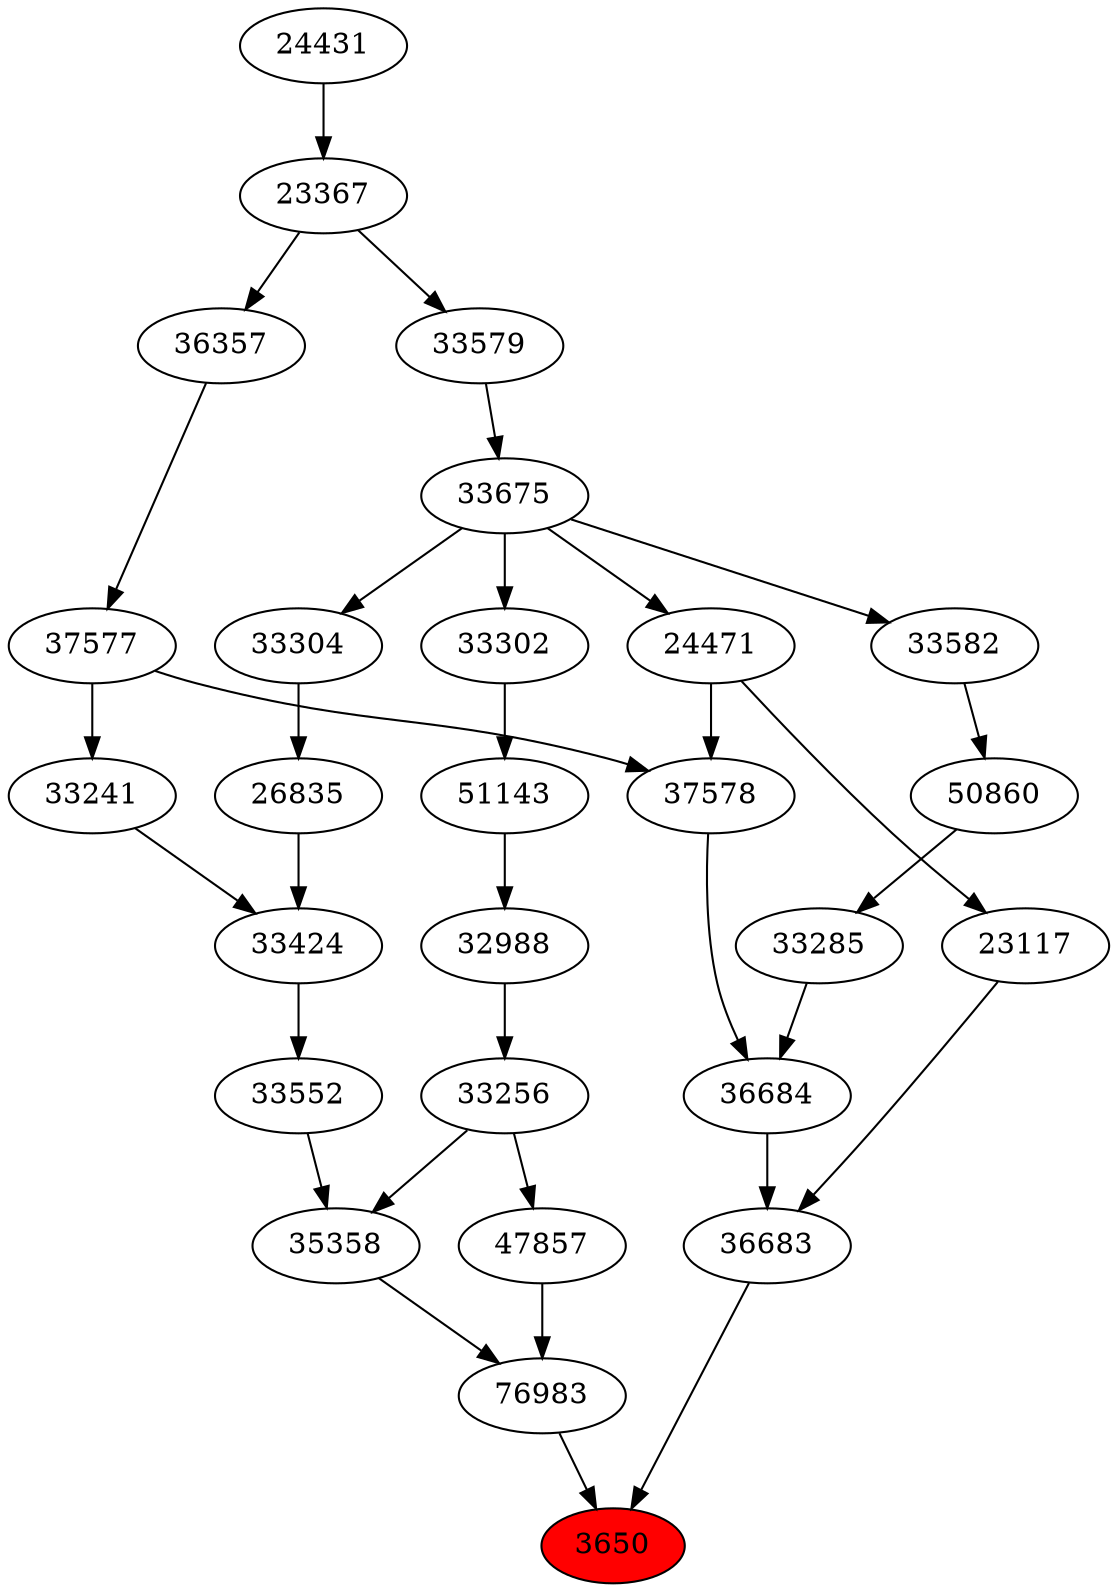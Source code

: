 strict digraph{ 
3650 [label="3650" fillcolor=red style=filled]
76983 -> 3650
36683 -> 3650
76983 [label="76983"]
47857 -> 76983
35358 -> 76983
36683 [label="36683"]
36684 -> 36683
23117 -> 36683
47857 [label="47857"]
33256 -> 47857
35358 [label="35358"]
33552 -> 35358
33256 -> 35358
36684 [label="36684"]
33285 -> 36684
37578 -> 36684
23117 [label="23117"]
24471 -> 23117
33256 [label="33256"]
32988 -> 33256
33552 [label="33552"]
33424 -> 33552
33285 [label="33285"]
50860 -> 33285
37578 [label="37578"]
24471 -> 37578
37577 -> 37578
24471 [label="24471"]
33675 -> 24471
32988 [label="32988"]
51143 -> 32988
33424 [label="33424"]
33241 -> 33424
26835 -> 33424
50860 [label="50860"]
33582 -> 50860
37577 [label="37577"]
36357 -> 37577
33675 [label="33675"]
33579 -> 33675
51143 [label="51143"]
33302 -> 51143
33241 [label="33241"]
37577 -> 33241
26835 [label="26835"]
33304 -> 26835
33582 [label="33582"]
33675 -> 33582
36357 [label="36357"]
23367 -> 36357
33579 [label="33579"]
23367 -> 33579
33302 [label="33302"]
33675 -> 33302
33304 [label="33304"]
33675 -> 33304
23367 [label="23367"]
24431 -> 23367
24431 [label="24431"]
}